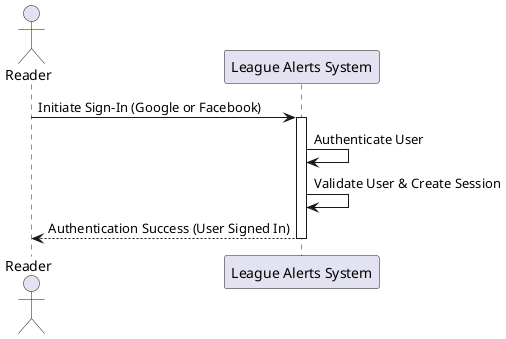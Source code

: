 @startuml
actor Reader
participant "League Alerts System" as LAS

Reader -> LAS: Initiate Sign-In (Google or Facebook)
activate LAS

    LAS -> LAS: Authenticate User
    LAS -> LAS: Validate User & Create Session

    LAS --> Reader: Authentication Success (User Signed In)

deactivate LAS
@enduml

